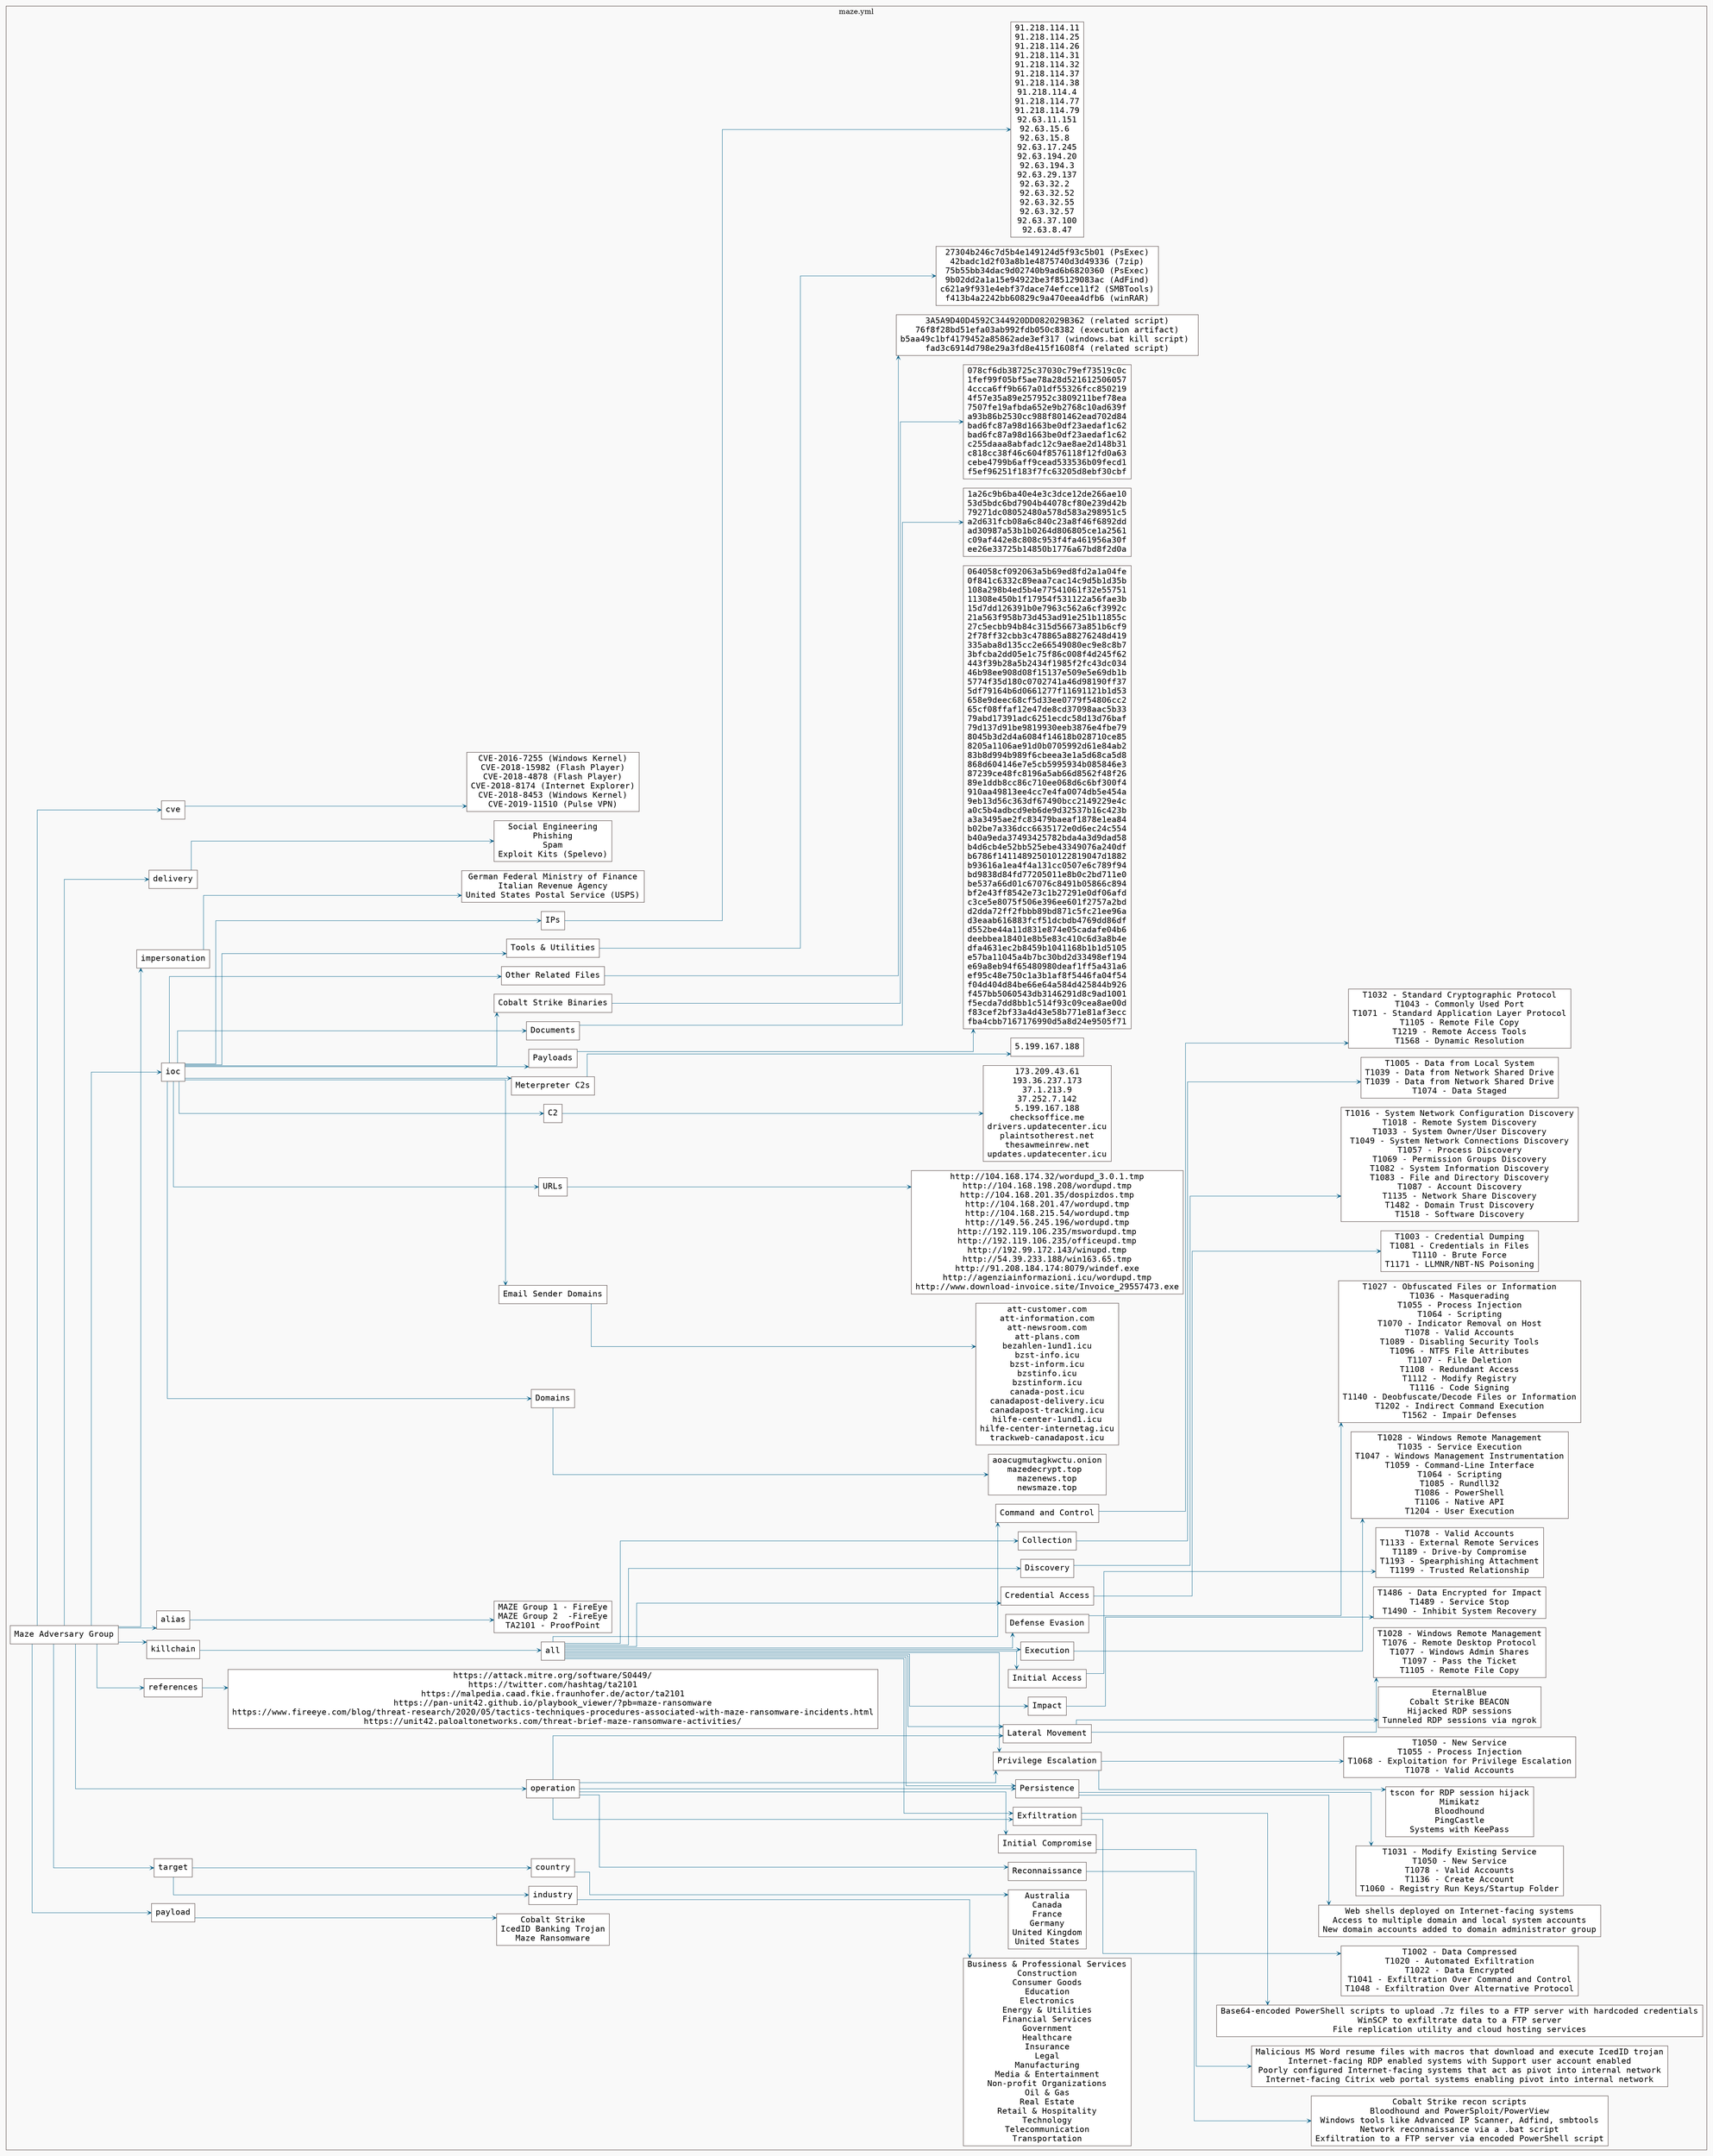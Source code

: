 digraph G {
  rankdir=LR;
  nodesdictep=1.0; splines="ortho"; K=0.6; overlap=scale; fixedsize=true; resolution=72; bgcolor="#f9f9f9"; outputorder="edgesfirst";
  node [fontname="courier" fontsize=16 shape=box width=0.25 fillcolor="white" style="filled,solid"];
  edge [style=solid color="#005f87" penwidth=0.75 arrowhead=vee arrowsize=0.75 ];

  0[label="Maze Adversary Group" color="#665957" fillcolor="#FFFFFF" tooltip="Maze Adversary Group"];
  10[label="CVE-2016-7255 (Windows Kernel)
CVE-2018-15982 (Flash Player)
CVE-2018-4878 (Flash Player)
CVE-2018-8174 (Internet Explorer)
CVE-2018-8453 (Windows Kernel)
CVE-2019-11510 (Pulse VPN)" color="#665957" fillcolor="#FFFFFF" tooltip="CVE-2016-7255 (Windows Kernel)
CVE-2018-15982 (Flash Player)
CVE-2018-4878 (Flash Player)
CVE-2018-8174 (Internet Explorer)
CVE-2018-8453 (Windows Kernel)
CVE-2019-11510 (Pulse VPN)"];
  11[label="payload" color="#665957" fillcolor="#FFFFFF" tooltip="payload"];
  12[label="Cobalt Strike
IcedID Banking Trojan
Maze Ransomware" color="#665957" fillcolor="#FFFFFF" tooltip="Cobalt Strike
IcedID Banking Trojan
Maze Ransomware"];
  13[label="target" color="#665957" fillcolor="#FFFFFF" tooltip="target"];
  14[label="country" color="#665957" fillcolor="#FFFFFF" tooltip="country"];
  15[label="Australia
Canada
France
Germany
United Kingdom
United States" color="#665957" fillcolor="#FFFFFF" tooltip="Australia
Canada
France
Germany
United Kingdom
United States"];
  16[label="industry" color="#665957" fillcolor="#FFFFFF" tooltip="industry"];
  17[label="Business & Professional Services
Construction
Consumer Goods
Education
Electronics
Energy & Utilities
Financial Services
Government
Healthcare
Insurance
Legal
Manufacturing
Media & Entertainment
Non-profit Organizations
Oil & Gas
Real Estate
Retail & Hospitality
Technology
Telecommunication
Transportation" color="#665957" fillcolor="#FFFFFF" tooltip="Business & Professional Services
Construction
Consumer Goods
Education
Electronics
Energy & Utilities
Financial Services
Government
Healthcare
Insurance
Legal
Manufacturing
Media & Entertainment
Non-profit Organizations
Oil & Gas
Real Estate
Retail & Hospitality
Technology
Telecommunication
Transportation"];
  18[label="operation" color="#665957" fillcolor="#FFFFFF" tooltip="operation"];
  19[label="Initial Compromise" color="#665957" fillcolor="#FFFFFF" tooltip="Initial Compromise"];
  1[label="references" color="#665957" fillcolor="#FFFFFF" tooltip="references"];
  20[label="Malicious MS Word resume files with macros that download and execute IcedID trojan
Internet-facing RDP enabled systems with Support user account enabled
Poorly configured Internet-facing systems that act as pivot into internal network
Internet-facing Citrix web portal systems enabling pivot into internal network" color="#665957" fillcolor="#FFFFFF" tooltip="Malicious MS Word resume files with macros that download and execute IcedID trojan
Internet-facing RDP enabled systems with Support user account enabled
Poorly configured Internet-facing systems that act as pivot into internal network
Internet-facing Citrix web portal systems enabling pivot into internal network"];
  21[label="Persistence" color="#665957" fillcolor="#FFFFFF" tooltip="Persistence"];
  22[label="Web shells deployed on Internet-facing systems
Access to multiple domain and local system accounts
New domain accounts added to domain administrator group" color="#665957" fillcolor="#FFFFFF" tooltip="Web shells deployed on Internet-facing systems
Access to multiple domain and local system accounts
New domain accounts added to domain administrator group"];
  23[label="Privilege Escalation" color="#665957" fillcolor="#FFFFFF" tooltip="Privilege Escalation"];
  24[label="tscon for RDP session hijack
Mimikatz
Bloodhound
PingCastle
Systems with KeePass" color="#665957" fillcolor="#FFFFFF" tooltip="tscon for RDP session hijack
Mimikatz
Bloodhound
PingCastle
Systems with KeePass"];
  25[label="Reconnaissance" color="#665957" fillcolor="#FFFFFF" tooltip="Reconnaissance"];
  26[label="Cobalt Strike recon scripts
Bloodhound and PowerSploit/PowerView
Windows tools like Advanced IP Scanner, Adfind, smbtools
Network reconnaissance via a .bat script
Exfiltration to a FTP server via encoded PowerShell script" color="#665957" fillcolor="#FFFFFF" tooltip="Cobalt Strike recon scripts
Bloodhound and PowerSploit/PowerView
Windows tools like Advanced IP Scanner, Adfind, smbtools
Network reconnaissance via a .bat script
Exfiltration to a FTP server via encoded PowerShell script"];
  27[label="Lateral Movement" color="#665957" fillcolor="#FFFFFF" tooltip="Lateral Movement"];
  28[label="EternalBlue
Cobalt Strike BEACON
Hijacked RDP sessions
Tunneled RDP sessions via ngrok" color="#665957" fillcolor="#FFFFFF" tooltip="EternalBlue
Cobalt Strike BEACON
Hijacked RDP sessions
Tunneled RDP sessions via ngrok"];
  29[label="Exfiltration" color="#665957" fillcolor="#FFFFFF" tooltip="Exfiltration"];
  2[label="https://attack.mitre.org/software/S0449/
https://twitter.com/hashtag/ta2101
https://malpedia.caad.fkie.fraunhofer.de/actor/ta2101
https://pan-unit42.github.io/playbook_viewer/?pb=maze-ransomware
https://www.fireeye.com/blog/threat-research/2020/05/tactics-techniques-procedures-associated-with-maze-ransomware-incidents.html
https://unit42.paloaltonetworks.com/threat-brief-maze-ransomware-activities/" color="#665957" fillcolor="#FFFFFF" tooltip="https://attack.mitre.org/software/S0449/
https://twitter.com/hashtag/ta2101
https://malpedia.caad.fkie.fraunhofer.de/actor/ta2101
https://pan-unit42.github.io/playbook_viewer/?pb=maze-ransomware
https://www.fireeye.com/blog/threat-research/2020/05/tactics-techniques-procedures-associated-with-maze-ransomware-incidents.html
https://unit42.paloaltonetworks.com/threat-brief-maze-ransomware-activities/"];
  30[label="Base64-encoded PowerShell scripts to upload .7z files to a FTP server with hardcoded credentials
WinSCP to exfiltrate data to a FTP server
File replication utility and cloud hosting services" color="#665957" fillcolor="#FFFFFF" tooltip="Base64-encoded PowerShell scripts to upload .7z files to a FTP server with hardcoded credentials
WinSCP to exfiltrate data to a FTP server
File replication utility and cloud hosting services"];
  31[label="killchain" color="#665957" fillcolor="#FFFFFF" tooltip="killchain"];
  32[label="all" color="#665957" fillcolor="#FFFFFF" tooltip="all"];
  33[label="Initial Access" color="#665957" fillcolor="#FFFFFF" tooltip="Initial Access"];
  34[label="T1078 - Valid Accounts
T1133 - External Remote Services
T1189 - Drive-by Compromise
T1193 - Spearphishing Attachment
T1199 - Trusted Relationship" color="#665957" fillcolor="#FFFFFF" tooltip="T1078 - Valid Accounts
T1133 - External Remote Services
T1189 - Drive-by Compromise
T1193 - Spearphishing Attachment
T1199 - Trusted Relationship"];
  35[label="Execution" color="#665957" fillcolor="#FFFFFF" tooltip="Execution"];
  36[label="T1028 - Windows Remote Management
T1035 - Service Execution
T1047 - Windows Management Instrumentation
T1059 - Command-Line Interface
T1064 - Scripting
T1085 - Rundll32
T1086 - PowerShell
T1106 - Native API
T1204 - User Execution" color="#665957" fillcolor="#FFFFFF" tooltip="T1028 - Windows Remote Management
T1035 - Service Execution
T1047 - Windows Management Instrumentation
T1059 - Command-Line Interface
T1064 - Scripting
T1085 - Rundll32
T1086 - PowerShell
T1106 - Native API
T1204 - User Execution"];
  37[label="T1031 - Modify Existing Service
T1050 - New Service
T1078 - Valid Accounts
T1136 - Create Account
T1060 - Registry Run Keys/Startup Folder" color="#665957" fillcolor="#FFFFFF" tooltip="T1031 - Modify Existing Service
T1050 - New Service
T1078 - Valid Accounts
T1136 - Create Account
T1060 - Registry Run Keys/Startup Folder"];
  38[label="T1050 - New Service
T1055 - Process Injection
T1068 - Exploitation for Privilege Escalation
T1078 - Valid Accounts" color="#665957" fillcolor="#FFFFFF" tooltip="T1050 - New Service
T1055 - Process Injection
T1068 - Exploitation for Privilege Escalation
T1078 - Valid Accounts"];
  39[label="Defense Evasion" color="#665957" fillcolor="#FFFFFF" tooltip="Defense Evasion"];
  3[label="alias" color="#665957" fillcolor="#FFFFFF" tooltip="alias"];
  40[label="T1027 - Obfuscated Files or Information
T1036 - Masquerading
T1055 - Process Injection
T1064 - Scripting
T1070 - Indicator Removal on Host
T1078 - Valid Accounts
T1089 - Disabling Security Tools
T1096 - NTFS File Attributes
T1107 - File Deletion
T1108 - Redundant Access
T1112 - Modify Registry
T1116 - Code Signing
T1140 - Deobfuscate/Decode Files or Information
T1202 - Indirect Command Execution
T1562 - Impair Defenses" color="#665957" fillcolor="#FFFFFF" tooltip="T1027 - Obfuscated Files or Information
T1036 - Masquerading
T1055 - Process Injection
T1064 - Scripting
T1070 - Indicator Removal on Host
T1078 - Valid Accounts
T1089 - Disabling Security Tools
T1096 - NTFS File Attributes
T1107 - File Deletion
T1108 - Redundant Access
T1112 - Modify Registry
T1116 - Code Signing
T1140 - Deobfuscate/Decode Files or Information
T1202 - Indirect Command Execution
T1562 - Impair Defenses"];
  41[label="Credential Access" color="#665957" fillcolor="#FFFFFF" tooltip="Credential Access"];
  42[label="T1003 - Credential Dumping
T1081 - Credentials in Files
T1110 - Brute Force
T1171 - LLMNR/NBT-NS Poisoning" color="#665957" fillcolor="#FFFFFF" tooltip="T1003 - Credential Dumping
T1081 - Credentials in Files
T1110 - Brute Force
T1171 - LLMNR/NBT-NS Poisoning"];
  43[label="Discovery" color="#665957" fillcolor="#FFFFFF" tooltip="Discovery"];
  44[label="T1016 - System Network Configuration Discovery
T1018 - Remote System Discovery
T1033 - System Owner/User Discovery
T1049 - System Network Connections Discovery
T1057 - Process Discovery
T1069 - Permission Groups Discovery
T1082 - System Information Discovery
T1083 - File and Directory Discovery
T1087 - Account Discovery
T1135 - Network Share Discovery
T1482 - Domain Trust Discovery
T1518 - Software Discovery" color="#665957" fillcolor="#FFFFFF" tooltip="T1016 - System Network Configuration Discovery
T1018 - Remote System Discovery
T1033 - System Owner/User Discovery
T1049 - System Network Connections Discovery
T1057 - Process Discovery
T1069 - Permission Groups Discovery
T1082 - System Information Discovery
T1083 - File and Directory Discovery
T1087 - Account Discovery
T1135 - Network Share Discovery
T1482 - Domain Trust Discovery
T1518 - Software Discovery"];
  45[label="T1028 - Windows Remote Management
T1076 - Remote Desktop Protocol
T1077 - Windows Admin Shares
T1097 - Pass the Ticket
T1105 - Remote File Copy" color="#665957" fillcolor="#FFFFFF" tooltip="T1028 - Windows Remote Management
T1076 - Remote Desktop Protocol
T1077 - Windows Admin Shares
T1097 - Pass the Ticket
T1105 - Remote File Copy"];
  46[label="Collection" color="#665957" fillcolor="#FFFFFF" tooltip="Collection"];
  47[label="T1005 - Data from Local System
T1039 - Data from Network Shared Drive
T1039 - Data from Network Shared Drive
T1074 - Data Staged" color="#665957" fillcolor="#FFFFFF" tooltip="T1005 - Data from Local System
T1039 - Data from Network Shared Drive
T1039 - Data from Network Shared Drive
T1074 - Data Staged"];
  48[label="Command and Control" color="#665957" fillcolor="#FFFFFF" tooltip="Command and Control"];
  49[label="T1032 - Standard Cryptographic Protocol
T1043 - Commonly Used Port
T1071 - Standard Application Layer Protocol
T1105 - Remote File Copy
T1219 - Remote Access Tools
T1568 - Dynamic Resolution" color="#665957" fillcolor="#FFFFFF" tooltip="T1032 - Standard Cryptographic Protocol
T1043 - Commonly Used Port
T1071 - Standard Application Layer Protocol
T1105 - Remote File Copy
T1219 - Remote Access Tools
T1568 - Dynamic Resolution"];
  4[label="MAZE Group 1 - FireEye
MAZE Group 2  -FireEye
TA2101 - ProofPoint" color="#665957" fillcolor="#FFFFFF" tooltip="MAZE Group 1 - FireEye
MAZE Group 2  -FireEye
TA2101 - ProofPoint"];
  50[label="T1002 - Data Compressed
T1020 - Automated Exfiltration
T1022 - Data Encrypted
T1041 - Exfiltration Over Command and Control
T1048 - Exfiltration Over Alternative Protocol" color="#665957" fillcolor="#FFFFFF" tooltip="T1002 - Data Compressed
T1020 - Automated Exfiltration
T1022 - Data Encrypted
T1041 - Exfiltration Over Command and Control
T1048 - Exfiltration Over Alternative Protocol"];
  51[label="Impact" color="#665957" fillcolor="#FFFFFF" tooltip="Impact"];
  52[label="T1486 - Data Encrypted for Impact
T1489 - Service Stop
T1490 - Inhibit System Recovery" color="#665957" fillcolor="#FFFFFF" tooltip="T1486 - Data Encrypted for Impact
T1489 - Service Stop
T1490 - Inhibit System Recovery"];
  53[label="ioc" color="#665957" fillcolor="#FFFFFF" tooltip="ioc"];
  54[label="Payloads" color="#665957" fillcolor="#FFFFFF" tooltip="Payloads"];
  55[label="064058cf092063a5b69ed8fd2a1a04fe
0f841c6332c89eaa7cac14c9d5b1d35b
108a298b4ed5b4e77541061f32e55751
11308e450b1f17954f531122a56fae3b
15d7dd126391b0e7963c562a6cf3992c
21a563f958b73d453ad91e251b11855c
27c5ecbb94b84c315d56673a851b6cf9
2f78ff32cbb3c478865a88276248d419
335aba8d135cc2e66549080ec9e8c8b7
3bfcba2dd05e1c75f86c008f4d245f62
443f39b28a5b2434f1985f2fc43dc034
46b98ee908d08f15137e509e5e69db1b
5774f35d180c0702741a46d98190ff37
5df79164b6d0661277f11691121b1d53
658e9deec68cf5d33ee0779f54806cc2
65cf08ffaf12e47de8cd37098aac5b33
79abd17391adc6251ecdc58d13d76baf
79d137d91be9819930eeb3876e4fbe79
8045b3d2d4a6084f14618b028710ce85
8205a1106ae91d0b0705992d61e84ab2
83b8d994b989f6cbeea3e1a5d68ca5d8
868d604146e7e5cb5995934b085846e3
87239ce48fc8196a5ab66d8562f48f26
89e1ddb8cc86c710ee068d6c6bf300f4
910aa49813ee4cc7e4fa0074db5e454a
9eb13d56c363df67490bcc2149229e4c
a0c5b4adbcd9eb6de9d32537b16c423b
a3a3495ae2fc83479baeaf1878e1ea84
b02be7a336dcc6635172e0d6ec24c554
b40a9eda37493425782bda4a3d9dad58
b4d6cb4e52bb525ebe43349076a240df
b6786f141148925010122819047d1882
b93616a1ea4f4a131cc0507e6c789f94
bd9838d84fd77205011e8b0c2bd711e0
be537a66d01c67076c8491b05866c894
bf2e43ff8542e73c1b27291e0df06afd
c3ce5e8075f506e396ee601f2757a2bd
d2dda72ff2fbbb89bd871c5fc21ee96a
d3eaab616883fcf51dcbdb4769dd86df
d552be44a11d831e874e05cadafe04b6
deebbea18401e8b5e83c410c6d3a8b4e
dfa4631ec2b8459b1041168b1b1d5105
e57ba11045a4b7bc30bd2d33498ef194
e69a8eb94f65480980deaf1ff5a431a6
ef95c48e750c1a3b1af8f5446fa04f54
f04d404d84be66e64a584d425844b926
f457bb5060543db3146291d8c9ad1001
f5ecda7dd8bb1c514f93c09cea8ae00d
f83cef2bf33a4d43e58b771e81af3ecc
fba4cbb7167176990d5a8d24e9505f71" color="#665957" fillcolor="#FFFFFF" tooltip="064058cf092063a5b69ed8fd2a1a04fe
0f841c6332c89eaa7cac14c9d5b1d35b
108a298b4ed5b4e77541061f32e55751
11308e450b1f17954f531122a56fae3b
15d7dd126391b0e7963c562a6cf3992c
21a563f958b73d453ad91e251b11855c
27c5ecbb94b84c315d56673a851b6cf9
2f78ff32cbb3c478865a88276248d419
335aba8d135cc2e66549080ec9e8c8b7
3bfcba2dd05e1c75f86c008f4d245f62
443f39b28a5b2434f1985f2fc43dc034
46b98ee908d08f15137e509e5e69db1b
5774f35d180c0702741a46d98190ff37
5df79164b6d0661277f11691121b1d53
658e9deec68cf5d33ee0779f54806cc2
65cf08ffaf12e47de8cd37098aac5b33
79abd17391adc6251ecdc58d13d76baf
79d137d91be9819930eeb3876e4fbe79
8045b3d2d4a6084f14618b028710ce85
8205a1106ae91d0b0705992d61e84ab2
83b8d994b989f6cbeea3e1a5d68ca5d8
868d604146e7e5cb5995934b085846e3
87239ce48fc8196a5ab66d8562f48f26
89e1ddb8cc86c710ee068d6c6bf300f4
910aa49813ee4cc7e4fa0074db5e454a
9eb13d56c363df67490bcc2149229e4c
a0c5b4adbcd9eb6de9d32537b16c423b
a3a3495ae2fc83479baeaf1878e1ea84
b02be7a336dcc6635172e0d6ec24c554
b40a9eda37493425782bda4a3d9dad58
b4d6cb4e52bb525ebe43349076a240df
b6786f141148925010122819047d1882
b93616a1ea4f4a131cc0507e6c789f94
bd9838d84fd77205011e8b0c2bd711e0
be537a66d01c67076c8491b05866c894
bf2e43ff8542e73c1b27291e0df06afd
c3ce5e8075f506e396ee601f2757a2bd
d2dda72ff2fbbb89bd871c5fc21ee96a
d3eaab616883fcf51dcbdb4769dd86df
d552be44a11d831e874e05cadafe04b6
deebbea18401e8b5e83c410c6d3a8b4e
dfa4631ec2b8459b1041168b1b1d5105
e57ba11045a4b7bc30bd2d33498ef194
e69a8eb94f65480980deaf1ff5a431a6
ef95c48e750c1a3b1af8f5446fa04f54
f04d404d84be66e64a584d425844b926
f457bb5060543db3146291d8c9ad1001
f5ecda7dd8bb1c514f93c09cea8ae00d
f83cef2bf33a4d43e58b771e81af3ecc
fba4cbb7167176990d5a8d24e9505f71"];
  56[label="Documents" color="#665957" fillcolor="#FFFFFF" tooltip="Documents"];
  57[label="1a26c9b6ba40e4e3c3dce12de266ae10
53d5bdc6bd7904b44078cf80e239d42b
79271dc08052480a578d583a298951c5
a2d631fcb08a6c840c23a8f46f6892dd
ad30987a53b1b0264d806805ce1a2561
c09af442e8c808c953f4fa461956a30f
ee26e33725b14850b1776a67bd8f2d0a" color="#665957" fillcolor="#FFFFFF" tooltip="1a26c9b6ba40e4e3c3dce12de266ae10
53d5bdc6bd7904b44078cf80e239d42b
79271dc08052480a578d583a298951c5
a2d631fcb08a6c840c23a8f46f6892dd
ad30987a53b1b0264d806805ce1a2561
c09af442e8c808c953f4fa461956a30f
ee26e33725b14850b1776a67bd8f2d0a"];
  58[label="Cobalt Strike Binaries" color="#665957" fillcolor="#FFFFFF" tooltip="Cobalt Strike Binaries"];
  59[label="078cf6db38725c37030c79ef73519c0c
1fef99f05bf5ae78a28d521612506057
4ccca6ff9b667a01df55326fcc850219
4f57e35a89e257952c3809211bef78ea
7507fe19afbda652e9b2768c10ad639f
a93b86b2530cc988f801462ead702d84
bad6fc87a98d1663be0df23aedaf1c62
bad6fc87a98d1663be0df23aedaf1c62
c255daaa8abfadc12c9ae8ae2d148b31
c818cc38f46c604f8576118f12fd0a63
cebe4799b6aff9cead533536b09fecd1
f5ef96251f183f7fc63205d8ebf30cbf" color="#665957" fillcolor="#FFFFFF" tooltip="078cf6db38725c37030c79ef73519c0c
1fef99f05bf5ae78a28d521612506057
4ccca6ff9b667a01df55326fcc850219
4f57e35a89e257952c3809211bef78ea
7507fe19afbda652e9b2768c10ad639f
a93b86b2530cc988f801462ead702d84
bad6fc87a98d1663be0df23aedaf1c62
bad6fc87a98d1663be0df23aedaf1c62
c255daaa8abfadc12c9ae8ae2d148b31
c818cc38f46c604f8576118f12fd0a63
cebe4799b6aff9cead533536b09fecd1
f5ef96251f183f7fc63205d8ebf30cbf"];
  5[label="impersonation" color="#665957" fillcolor="#FFFFFF" tooltip="impersonation"];
  60[label="Other Related Files" color="#665957" fillcolor="#FFFFFF" tooltip="Other Related Files"];
  61[label="3A5A9D40D4592C344920DD082029B362 (related script)
76f8f28bd51efa03ab992fdb050c8382 (execution artifact)
b5aa49c1bf4179452a85862ade3ef317 (windows.bat kill script) 
fad3c6914d798e29a3fd8e415f1608f4 (related script)" color="#665957" fillcolor="#FFFFFF" tooltip="3A5A9D40D4592C344920DD082029B362 (related script)
76f8f28bd51efa03ab992fdb050c8382 (execution artifact)
b5aa49c1bf4179452a85862ade3ef317 (windows.bat kill script) 
fad3c6914d798e29a3fd8e415f1608f4 (related script)"];
  62[label="Tools & Utilities" color="#665957" fillcolor="#FFFFFF" tooltip="Tools & Utilities"];
  63[label="27304b246c7d5b4e149124d5f93c5b01 (PsExec)
42badc1d2f03a8b1e4875740d3d49336 (7zip)
75b55bb34dac9d02740b9ad6b6820360 (PsExec)
9b02dd2a1a15e94922be3f85129083ac (AdFind)
c621a9f931e4ebf37dace74efcce11f2 (SMBTools)
f413b4a2242bb60829c9a470eea4dfb6 (winRAR)" color="#665957" fillcolor="#FFFFFF" tooltip="27304b246c7d5b4e149124d5f93c5b01 (PsExec)
42badc1d2f03a8b1e4875740d3d49336 (7zip)
75b55bb34dac9d02740b9ad6b6820360 (PsExec)
9b02dd2a1a15e94922be3f85129083ac (AdFind)
c621a9f931e4ebf37dace74efcce11f2 (SMBTools)
f413b4a2242bb60829c9a470eea4dfb6 (winRAR)"];
  64[label="IPs" color="#665957" fillcolor="#FFFFFF" tooltip="IPs"];
  65[label="91.218.114.11
91.218.114.25
91.218.114.26
91.218.114.31
91.218.114.32
91.218.114.37
91.218.114.38
91.218.114.4
91.218.114.77
91.218.114.79
92.63.11.151
92.63.15.6 
92.63.15.8 
92.63.17.245
92.63.194.20
92.63.194.3
92.63.29.137
92.63.32.2 
92.63.32.52
92.63.32.55
92.63.32.57
92.63.37.100
92.63.8.47" color="#665957" fillcolor="#FFFFFF" tooltip="91.218.114.11
91.218.114.25
91.218.114.26
91.218.114.31
91.218.114.32
91.218.114.37
91.218.114.38
91.218.114.4
91.218.114.77
91.218.114.79
92.63.11.151
92.63.15.6 
92.63.15.8 
92.63.17.245
92.63.194.20
92.63.194.3
92.63.29.137
92.63.32.2 
92.63.32.52
92.63.32.55
92.63.32.57
92.63.37.100
92.63.8.47"];
  66[label="Domains" color="#665957" fillcolor="#FFFFFF" tooltip="Domains"];
  67[label="aoacugmutagkwctu.onion
mazedecrypt.top 
mazenews.top
newsmaze.top" color="#665957" fillcolor="#FFFFFF" tooltip="aoacugmutagkwctu.onion
mazedecrypt.top 
mazenews.top
newsmaze.top"];
  68[label="Email Sender Domains" color="#665957" fillcolor="#FFFFFF" tooltip="Email Sender Domains"];
  69[label="att-customer.com
att-information.com
att-newsroom.com
att-plans.com
bezahlen-1und1.icu
bzst-info.icu
bzst-inform.icu
bzstinfo.icu
bzstinform.icu
canada-post.icu
canadapost-delivery.icu
canadapost-tracking.icu
hilfe-center-1und1.icu
hilfe-center-internetag.icu
trackweb-canadapost.icu" color="#665957" fillcolor="#FFFFFF" tooltip="att-customer.com
att-information.com
att-newsroom.com
att-plans.com
bezahlen-1und1.icu
bzst-info.icu
bzst-inform.icu
bzstinfo.icu
bzstinform.icu
canada-post.icu
canadapost-delivery.icu
canadapost-tracking.icu
hilfe-center-1und1.icu
hilfe-center-internetag.icu
trackweb-canadapost.icu"];
  6[label="German Federal Ministry of Finance
Italian Revenue Agency
United States Postal Service (USPS)" color="#665957" fillcolor="#FFFFFF" tooltip="German Federal Ministry of Finance
Italian Revenue Agency
United States Postal Service (USPS)"];
  70[label="URLs" color="#665957" fillcolor="#FFFFFF" tooltip="URLs"];
  71[label="http://104.168.174.32/wordupd_3.0.1.tmp
http://104.168.198.208/wordupd.tmp
http://104.168.201.35/dospizdos.tmp
http://104.168.201.47/wordupd.tmp
http://104.168.215.54/wordupd.tmp
http://149.56.245.196/wordupd.tmp
http://192.119.106.235/mswordupd.tmp
http://192.119.106.235/officeupd.tmp
http://192.99.172.143/winupd.tmp
http://54.39.233.188/win163.65.tmp
http://91.208.184.174:8079/windef.exe
http://agenziainformazioni.icu/wordupd.tmp
http://www.download-invoice.site/Invoice_29557473.exe" color="#665957" fillcolor="#FFFFFF" tooltip="http://104.168.174.32/wordupd_3.0.1.tmp
http://104.168.198.208/wordupd.tmp
http://104.168.201.35/dospizdos.tmp
http://104.168.201.47/wordupd.tmp
http://104.168.215.54/wordupd.tmp
http://149.56.245.196/wordupd.tmp
http://192.119.106.235/mswordupd.tmp
http://192.119.106.235/officeupd.tmp
http://192.99.172.143/winupd.tmp
http://54.39.233.188/win163.65.tmp
http://91.208.184.174:8079/windef.exe
http://agenziainformazioni.icu/wordupd.tmp
http://www.download-invoice.site/Invoice_29557473.exe"];
  72[label="C2" color="#665957" fillcolor="#FFFFFF" tooltip="C2"];
  73[label="173.209.43.61
193.36.237.173
37.1.213.9
37.252.7.142
5.199.167.188
checksoffice.me
drivers.updatecenter.icu
plaintsotherest.net
thesawmeinrew.net
updates.updatecenter.icu" color="#665957" fillcolor="#FFFFFF" tooltip="173.209.43.61
193.36.237.173
37.1.213.9
37.252.7.142
5.199.167.188
checksoffice.me
drivers.updatecenter.icu
plaintsotherest.net
thesawmeinrew.net
updates.updatecenter.icu"];
  74[label="Meterpreter C2s" color="#665957" fillcolor="#FFFFFF" tooltip="Meterpreter C2s"];
  75[label="5.199.167.188" color="#665957" fillcolor="#FFFFFF" tooltip="5.199.167.188"];
  7[label="delivery" color="#665957" fillcolor="#FFFFFF" tooltip="delivery"];
  8[label="Social Engineering
Phishing
Spam
Exploit Kits (Spelevo)" color="#665957" fillcolor="#FFFFFF" tooltip="Social Engineering
Phishing
Spam
Exploit Kits (Spelevo)"];
  9[label="cve" color="#665957" fillcolor="#FFFFFF" tooltip="cve"];

  subgraph cluster_0 {
    node [style="filled,solid"];
    label = "maze.yml";
    color = "#665957";
    0 -> 1 [color="#005f87"];
    0 -> 11 [color="#005f87"];
    0 -> 13 [color="#005f87"];
    0 -> 18 [color="#005f87"];
    0 -> 3 [color="#005f87"];
    0 -> 31 [color="#005f87"];
    0 -> 5 [color="#005f87"];
    0 -> 53 [color="#005f87"];
    0 -> 7 [color="#005f87"];
    0 -> 9 [color="#005f87"];
    1 -> 2 [color="#005f87"];
    11 -> 12 [color="#005f87"];
    13 -> 14 [color="#005f87"];
    13 -> 16 [color="#005f87"];
    14 -> 15 [color="#005f87"];
    16 -> 17 [color="#005f87"];
    18 -> 19 [color="#005f87"];
    18 -> 21 [color="#005f87"];
    18 -> 23 [color="#005f87"];
    18 -> 25 [color="#005f87"];
    18 -> 27 [color="#005f87"];
    18 -> 29 [color="#005f87"];
    19 -> 20 [color="#005f87"];
    21 -> 22 [color="#005f87"];
    21 -> 37 [color="#005f87"];
    23 -> 24 [color="#005f87"];
    23 -> 38 [color="#005f87"];
    25 -> 26 [color="#005f87"];
    27 -> 28 [color="#005f87"];
    27 -> 45 [color="#005f87"];
    29 -> 30 [color="#005f87"];
    29 -> 50 [color="#005f87"];
    3 -> 4 [color="#005f87"];
    31 -> 32 [color="#005f87"];
    32 -> 21 [color="#005f87"];
    32 -> 23 [color="#005f87"];
    32 -> 27 [color="#005f87"];
    32 -> 29 [color="#005f87"];
    32 -> 33 [color="#005f87"];
    32 -> 35 [color="#005f87"];
    32 -> 39 [color="#005f87"];
    32 -> 41 [color="#005f87"];
    32 -> 43 [color="#005f87"];
    32 -> 46 [color="#005f87"];
    32 -> 48 [color="#005f87"];
    32 -> 51 [color="#005f87"];
    33 -> 34 [color="#005f87"];
    35 -> 36 [color="#005f87"];
    39 -> 40 [color="#005f87"];
    41 -> 42 [color="#005f87"];
    43 -> 44 [color="#005f87"];
    46 -> 47 [color="#005f87"];
    48 -> 49 [color="#005f87"];
    5 -> 6 [color="#005f87"];
    51 -> 52 [color="#005f87"];
    53 -> 54 [color="#005f87"];
    53 -> 56 [color="#005f87"];
    53 -> 58 [color="#005f87"];
    53 -> 60 [color="#005f87"];
    53 -> 62 [color="#005f87"];
    53 -> 64 [color="#005f87"];
    53 -> 66 [color="#005f87"];
    53 -> 68 [color="#005f87"];
    53 -> 70 [color="#005f87"];
    53 -> 72 [color="#005f87"];
    53 -> 74 [color="#005f87"];
    54 -> 55 [color="#005f87"];
    56 -> 57 [color="#005f87"];
    58 -> 59 [color="#005f87"];
    60 -> 61 [color="#005f87"];
    62 -> 63 [color="#005f87"];
    64 -> 65 [color="#005f87"];
    66 -> 67 [color="#005f87"];
    68 -> 69 [color="#005f87"];
    7 -> 8 [color="#005f87"];
    70 -> 71 [color="#005f87"];
    72 -> 73 [color="#005f87"];
    74 -> 75 [color="#005f87"];
    9 -> 10 [color="#005f87"];
  }
}

